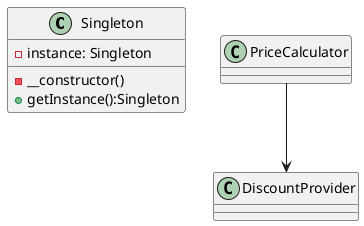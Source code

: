 @startuml
class Singleton{
- instance: Singleton
- __constructor()
+ getInstance():Singleton
}

class PriceCalculator
class DiscountProvider

PriceCalculator --> DiscountProvider

@enduml
